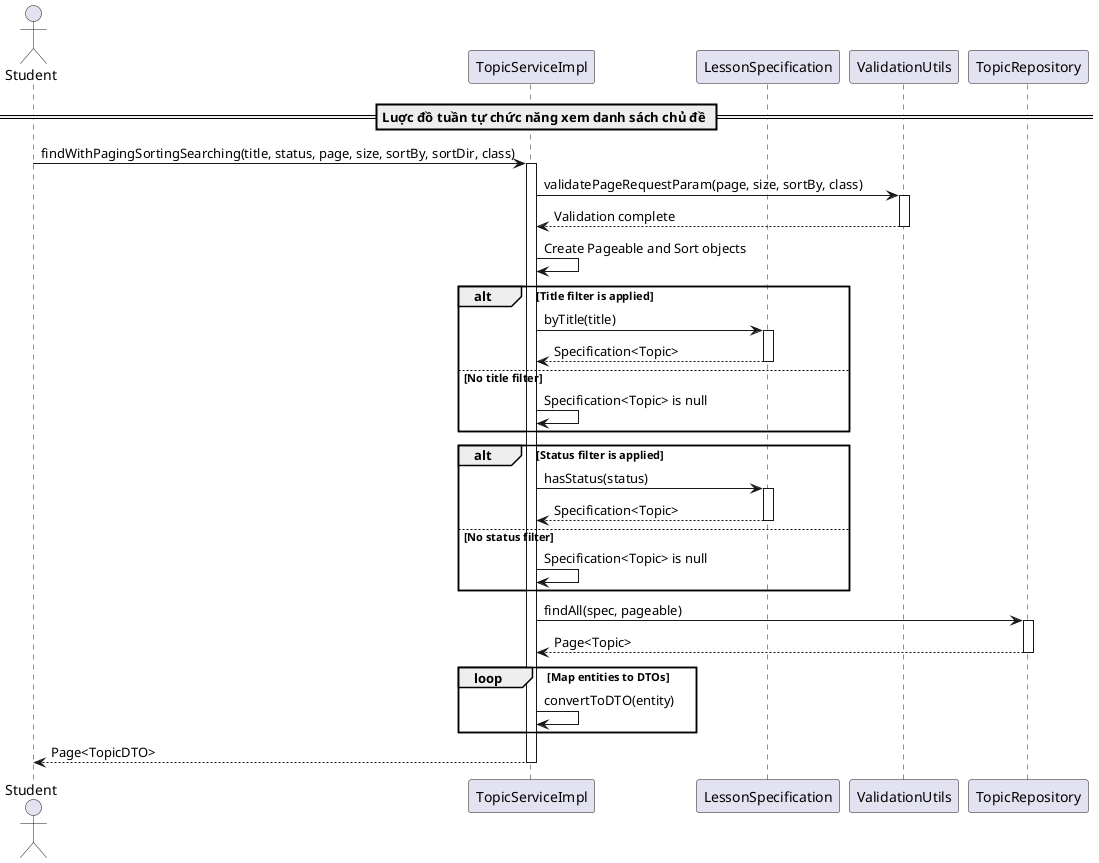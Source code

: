 @startuml findWithPagingSortingSearching

actor Student
participant "TopicServiceImpl" as TopicService
participant "LessonSpecification" as LessonSpec
participant "ValidationUtils" as ValidationUtils
participant "TopicRepository" as Repository


== Luợc đồ tuần tự chức năng xem danh sách chủ đề ==
Student -> TopicService: findWithPagingSortingSearching(title, status, page, size, sortBy, sortDir, class)
activate TopicService

TopicService -> ValidationUtils: validatePageRequestParam(page, size, sortBy, class)
activate ValidationUtils
ValidationUtils --> TopicService: Validation complete
deactivate ValidationUtils

TopicService -> TopicService: Create Pageable and Sort objects

alt Title filter is applied
    TopicService -> LessonSpec: byTitle(title)
    activate LessonSpec
    LessonSpec --> TopicService: Specification<Topic>
    deactivate LessonSpec
else No title filter
    TopicService -> TopicService: Specification<Topic> is null
end

alt Status filter is applied
    TopicService -> LessonSpec: hasStatus(status)
    activate LessonSpec
    LessonSpec --> TopicService: Specification<Topic>
    deactivate LessonSpec
else No status filter
    TopicService -> TopicService: Specification<Topic> is null
end

TopicService -> Repository: findAll(spec, pageable)
activate Repository
Repository --> TopicService: Page<Topic>
deactivate Repository

loop Map entities to DTOs
    TopicService -> TopicService: convertToDTO(entity)
end

TopicService --> Student: Page<TopicDTO>
deactivate TopicService

@enduml
